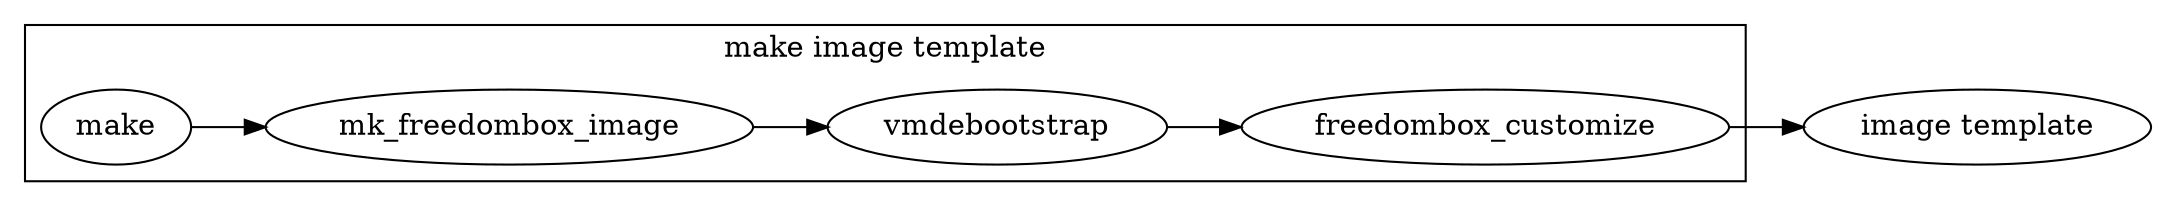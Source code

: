digraph g {
    rankdir = LR;

    subgraph cluster_make_template {
        label = "make image template"
        make -> "mk_freedombox_image" -> vmdebootstrap -> "freedombox_customize";
        color = black;
    }

    "freedombox_customize" -> "image template";
}

